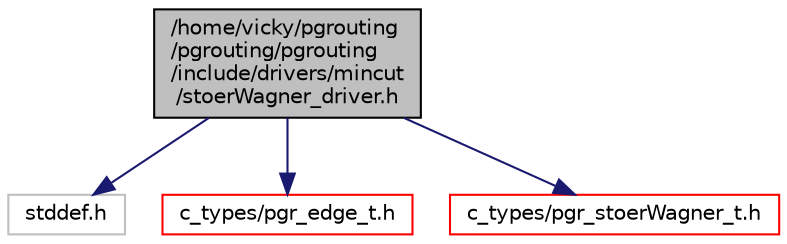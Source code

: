 digraph "/home/vicky/pgrouting/pgrouting/pgrouting/include/drivers/mincut/stoerWagner_driver.h"
{
  edge [fontname="Helvetica",fontsize="10",labelfontname="Helvetica",labelfontsize="10"];
  node [fontname="Helvetica",fontsize="10",shape=record];
  Node1 [label="/home/vicky/pgrouting\l/pgrouting/pgrouting\l/include/drivers/mincut\l/stoerWagner_driver.h",height=0.2,width=0.4,color="black", fillcolor="grey75", style="filled", fontcolor="black"];
  Node1 -> Node2 [color="midnightblue",fontsize="10",style="solid",fontname="Helvetica"];
  Node2 [label="stddef.h",height=0.2,width=0.4,color="grey75", fillcolor="white", style="filled"];
  Node1 -> Node3 [color="midnightblue",fontsize="10",style="solid",fontname="Helvetica"];
  Node3 [label="c_types/pgr_edge_t.h",height=0.2,width=0.4,color="red", fillcolor="white", style="filled",URL="$pgr__edge__t_8h.html"];
  Node1 -> Node4 [color="midnightblue",fontsize="10",style="solid",fontname="Helvetica"];
  Node4 [label="c_types/pgr_stoerWagner_t.h",height=0.2,width=0.4,color="red", fillcolor="white", style="filled",URL="$pgr__stoerWagner__t_8h.html"];
}
